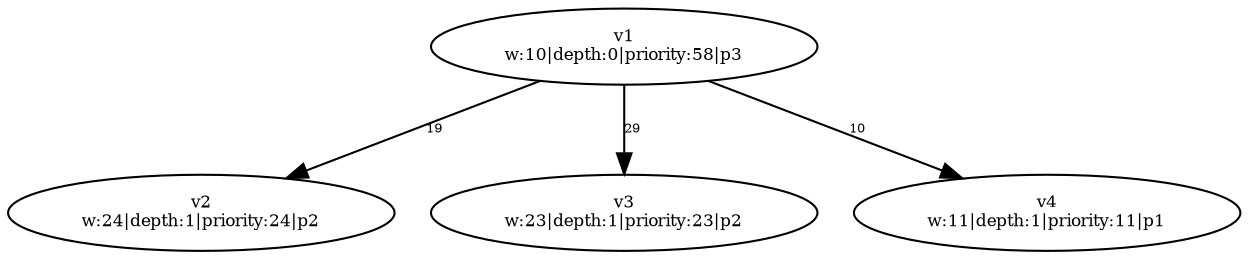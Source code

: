 digraph {
	v1 [label="v1
w:10|depth:0|priority:58|p3" fontsize=8.0]
	v2 [label="v2
w:24|depth:1|priority:24|p2" fontsize=8.0]
	v3 [label="v3
w:23|depth:1|priority:23|p2" fontsize=8.0]
	v4 [label="v4
w:11|depth:1|priority:11|p1" fontsize=8.0]
	v1 -> v2 [label=19 constraint=true fontsize=6.0]
	v1 -> v3 [label=29 constraint=true fontsize=6.0]
	v1 -> v4 [label=10 constraint=true fontsize=6.0]
}
